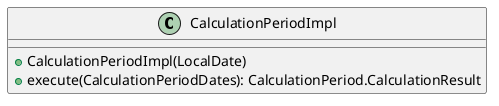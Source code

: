 @startuml

    class CalculationPeriodImpl [[CalculationPeriodImpl.html]] {
        +CalculationPeriodImpl(LocalDate)
        +execute(CalculationPeriodDates): CalculationPeriod.CalculationResult
    }

@enduml
